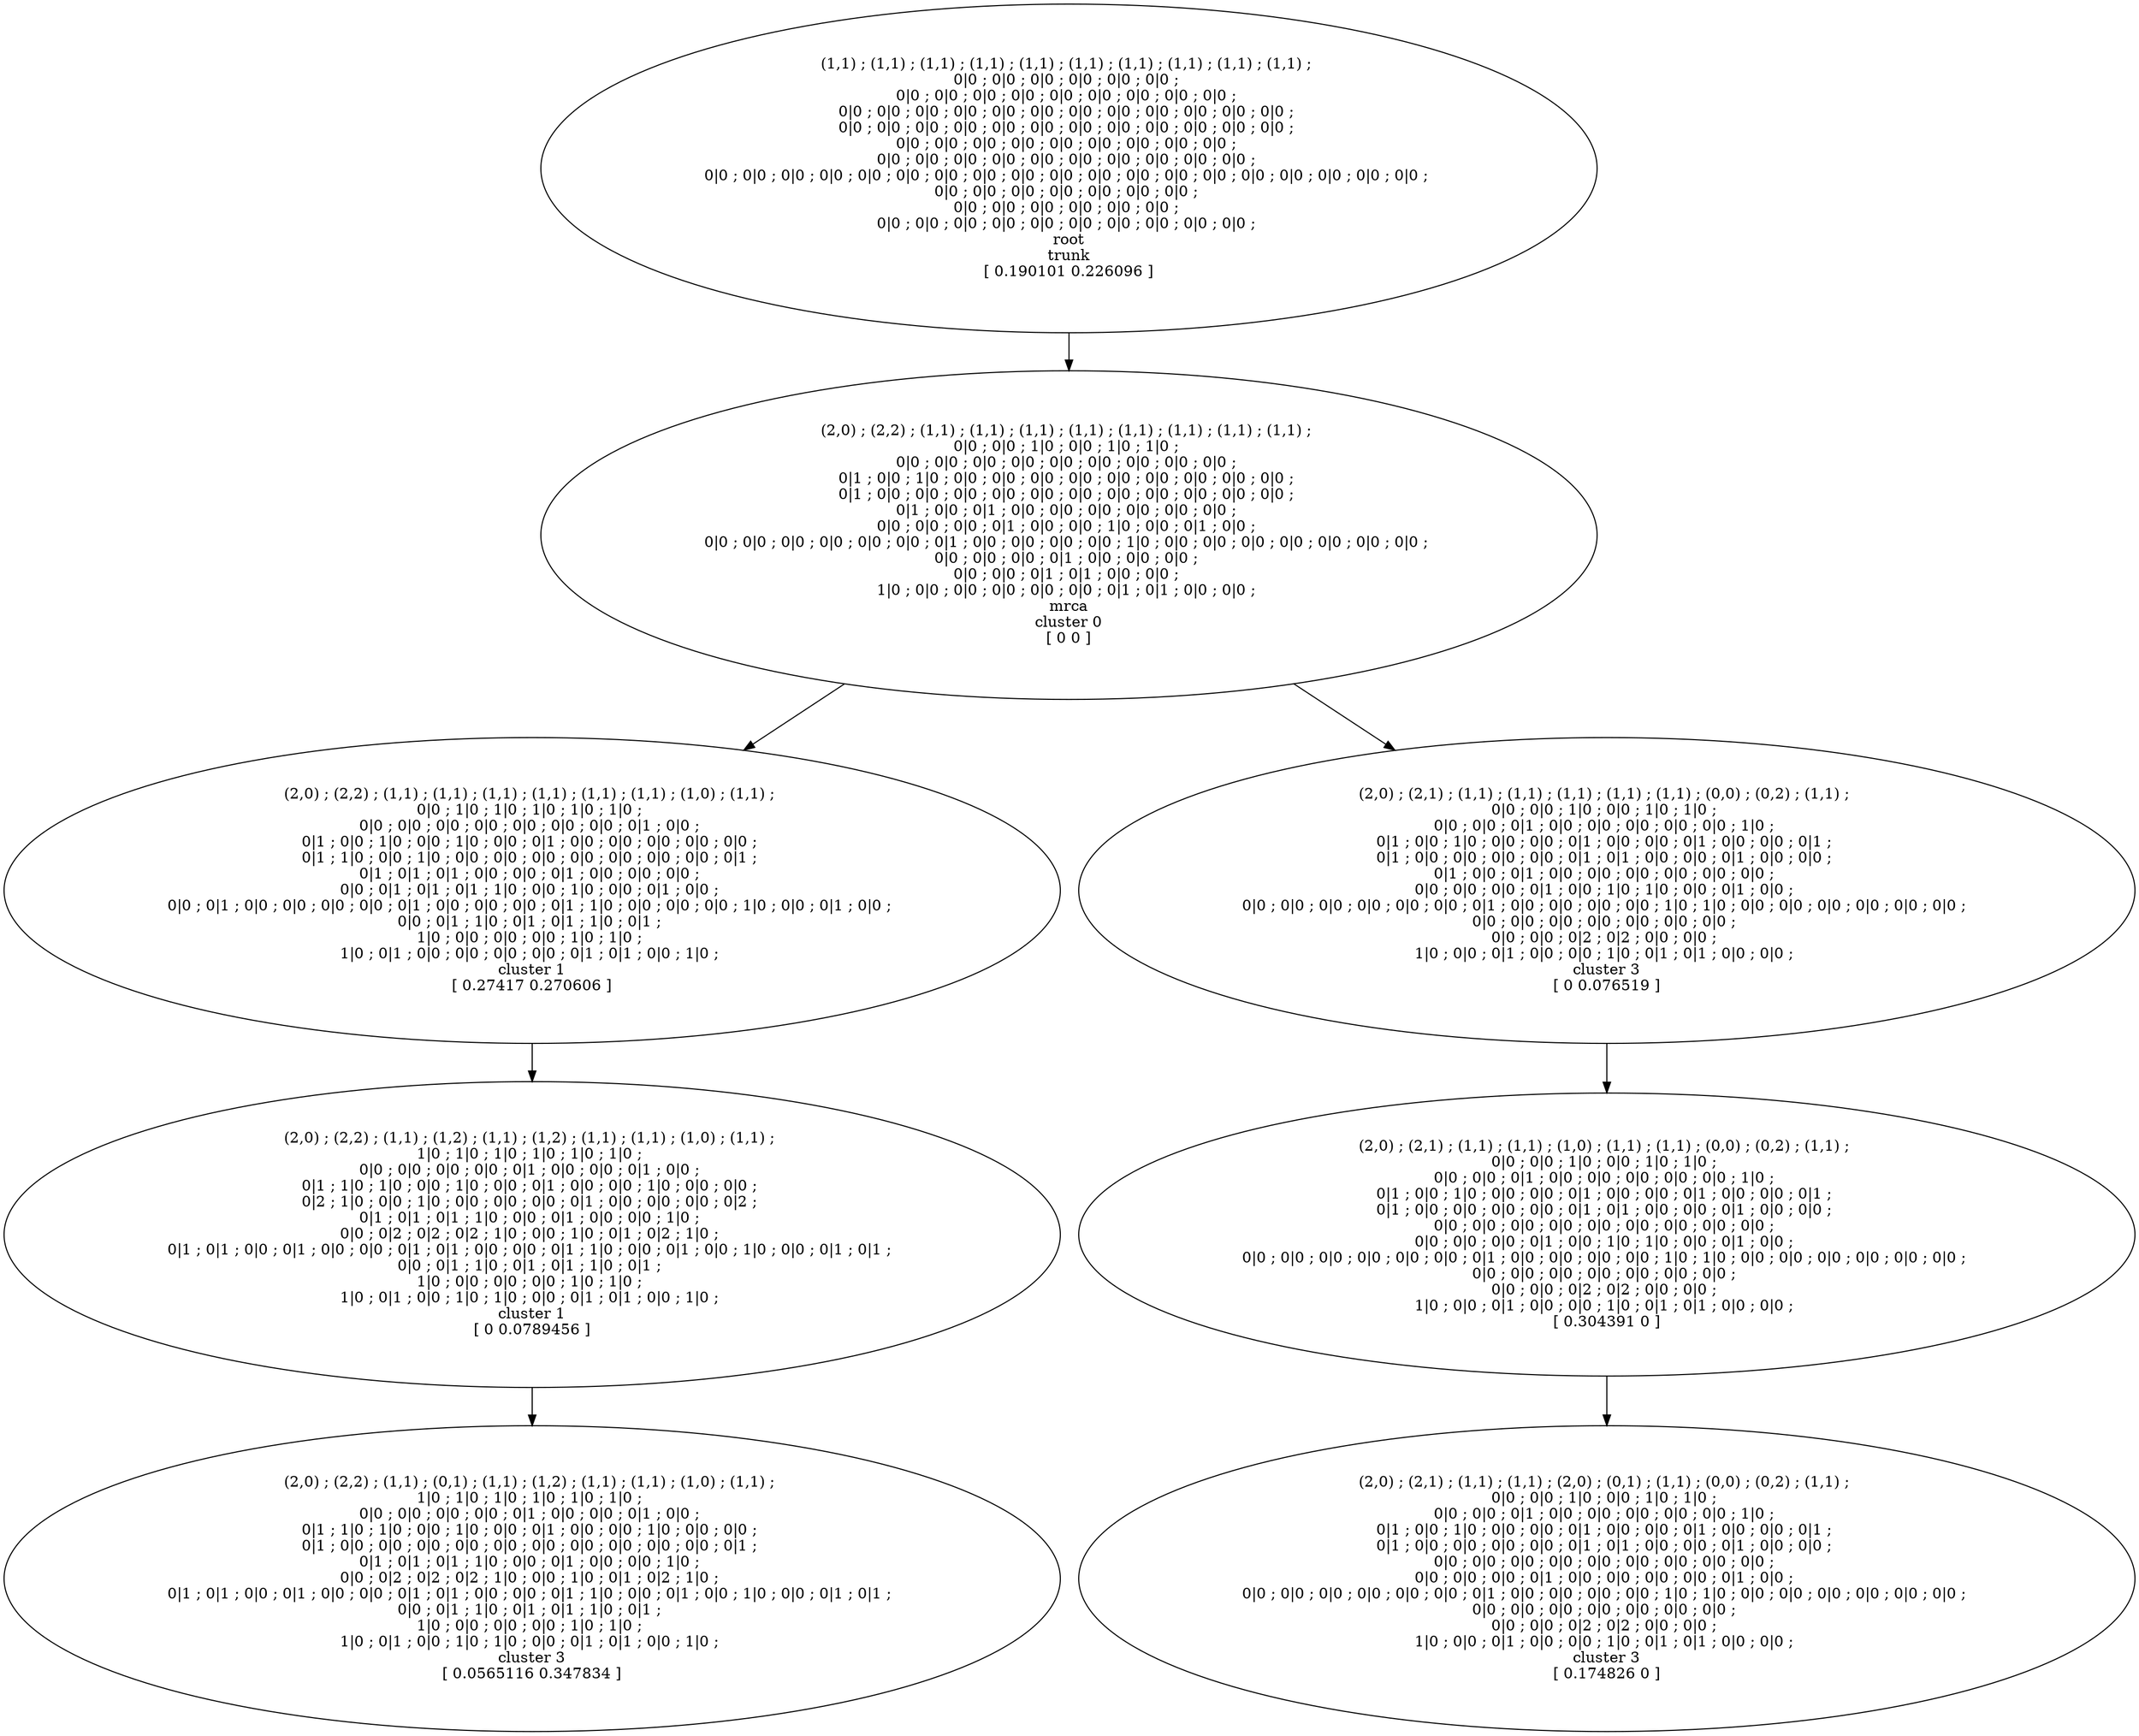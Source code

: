 digraph T {
	19 [label="(2,0) ; (2,2) ; (1,1) ; (1,2) ; (1,1) ; (1,2) ; (1,1) ; (1,1) ; (1,0) ; (1,1) ; \n1|0 ; 1|0 ; 1|0 ; 1|0 ; 1|0 ; 1|0 ; \n0|0 ; 0|0 ; 0|0 ; 0|0 ; 0|1 ; 0|0 ; 0|0 ; 0|1 ; 0|0 ; \n0|1 ; 1|0 ; 1|0 ; 0|0 ; 1|0 ; 0|0 ; 0|1 ; 0|0 ; 0|0 ; 1|0 ; 0|0 ; 0|0 ; \n0|2 ; 1|0 ; 0|0 ; 1|0 ; 0|0 ; 0|0 ; 0|0 ; 0|1 ; 0|0 ; 0|0 ; 0|0 ; 0|2 ; \n0|1 ; 0|1 ; 0|1 ; 1|0 ; 0|0 ; 0|1 ; 0|0 ; 0|0 ; 1|0 ; \n0|0 ; 0|2 ; 0|2 ; 0|2 ; 1|0 ; 0|0 ; 1|0 ; 0|1 ; 0|2 ; 1|0 ; \n0|1 ; 0|1 ; 0|0 ; 0|1 ; 0|0 ; 0|0 ; 0|1 ; 0|1 ; 0|0 ; 0|0 ; 0|1 ; 1|0 ; 0|0 ; 0|1 ; 0|0 ; 1|0 ; 0|0 ; 0|1 ; 0|1 ; \n0|0 ; 0|1 ; 1|0 ; 0|1 ; 0|1 ; 1|0 ; 0|1 ; \n1|0 ; 0|0 ; 0|0 ; 0|0 ; 1|0 ; 1|0 ; \n1|0 ; 0|1 ; 0|0 ; 1|0 ; 1|0 ; 0|0 ; 0|1 ; 0|1 ; 0|0 ; 1|0 ; \ncluster 1\n[ 0 0.0789456 ]"]
	15 [label="(2,0) ; (2,2) ; (1,1) ; (1,1) ; (1,1) ; (1,1) ; (1,1) ; (1,1) ; (1,1) ; (1,1) ; \n0|0 ; 0|0 ; 1|0 ; 0|0 ; 1|0 ; 1|0 ; \n0|0 ; 0|0 ; 0|0 ; 0|0 ; 0|0 ; 0|0 ; 0|0 ; 0|0 ; 0|0 ; \n0|1 ; 0|0 ; 1|0 ; 0|0 ; 0|0 ; 0|0 ; 0|0 ; 0|0 ; 0|0 ; 0|0 ; 0|0 ; 0|0 ; \n0|1 ; 0|0 ; 0|0 ; 0|0 ; 0|0 ; 0|0 ; 0|0 ; 0|0 ; 0|0 ; 0|0 ; 0|0 ; 0|0 ; \n0|1 ; 0|0 ; 0|1 ; 0|0 ; 0|0 ; 0|0 ; 0|0 ; 0|0 ; 0|0 ; \n0|0 ; 0|0 ; 0|0 ; 0|1 ; 0|0 ; 0|0 ; 1|0 ; 0|0 ; 0|1 ; 0|0 ; \n0|0 ; 0|0 ; 0|0 ; 0|0 ; 0|0 ; 0|0 ; 0|1 ; 0|0 ; 0|0 ; 0|0 ; 0|0 ; 1|0 ; 0|0 ; 0|0 ; 0|0 ; 0|0 ; 0|0 ; 0|0 ; 0|0 ; \n0|0 ; 0|0 ; 0|0 ; 0|1 ; 0|0 ; 0|0 ; 0|0 ; \n0|0 ; 0|0 ; 0|1 ; 0|1 ; 0|0 ; 0|0 ; \n1|0 ; 0|0 ; 0|0 ; 0|0 ; 0|0 ; 0|0 ; 0|1 ; 0|1 ; 0|0 ; 0|0 ; \nmrca\ncluster 0\n[ 0 0 ]"]
	13 [label="(2,0) ; (2,2) ; (1,1) ; (1,1) ; (1,1) ; (1,1) ; (1,1) ; (1,1) ; (1,0) ; (1,1) ; \n0|0 ; 1|0 ; 1|0 ; 1|0 ; 1|0 ; 1|0 ; \n0|0 ; 0|0 ; 0|0 ; 0|0 ; 0|0 ; 0|0 ; 0|0 ; 0|1 ; 0|0 ; \n0|1 ; 0|0 ; 1|0 ; 0|0 ; 1|0 ; 0|0 ; 0|1 ; 0|0 ; 0|0 ; 0|0 ; 0|0 ; 0|0 ; \n0|1 ; 1|0 ; 0|0 ; 1|0 ; 0|0 ; 0|0 ; 0|0 ; 0|0 ; 0|0 ; 0|0 ; 0|0 ; 0|1 ; \n0|1 ; 0|1 ; 0|1 ; 0|0 ; 0|0 ; 0|1 ; 0|0 ; 0|0 ; 0|0 ; \n0|0 ; 0|1 ; 0|1 ; 0|1 ; 1|0 ; 0|0 ; 1|0 ; 0|0 ; 0|1 ; 0|0 ; \n0|0 ; 0|1 ; 0|0 ; 0|0 ; 0|0 ; 0|0 ; 0|1 ; 0|0 ; 0|0 ; 0|0 ; 0|1 ; 1|0 ; 0|0 ; 0|0 ; 0|0 ; 1|0 ; 0|0 ; 0|1 ; 0|0 ; \n0|0 ; 0|1 ; 1|0 ; 0|1 ; 0|1 ; 1|0 ; 0|1 ; \n1|0 ; 0|0 ; 0|0 ; 0|0 ; 1|0 ; 1|0 ; \n1|0 ; 0|1 ; 0|0 ; 0|0 ; 0|0 ; 0|0 ; 0|1 ; 0|1 ; 0|0 ; 1|0 ; \ncluster 1\n[ 0.27417 0.270606 ]"]
	10 [label="(2,0) ; (2,2) ; (1,1) ; (0,1) ; (1,1) ; (1,2) ; (1,1) ; (1,1) ; (1,0) ; (1,1) ; \n1|0 ; 1|0 ; 1|0 ; 1|0 ; 1|0 ; 1|0 ; \n0|0 ; 0|0 ; 0|0 ; 0|0 ; 0|1 ; 0|0 ; 0|0 ; 0|1 ; 0|0 ; \n0|1 ; 1|0 ; 1|0 ; 0|0 ; 1|0 ; 0|0 ; 0|1 ; 0|0 ; 0|0 ; 1|0 ; 0|0 ; 0|0 ; \n0|1 ; 0|0 ; 0|0 ; 0|0 ; 0|0 ; 0|0 ; 0|0 ; 0|0 ; 0|0 ; 0|0 ; 0|0 ; 0|1 ; \n0|1 ; 0|1 ; 0|1 ; 1|0 ; 0|0 ; 0|1 ; 0|0 ; 0|0 ; 1|0 ; \n0|0 ; 0|2 ; 0|2 ; 0|2 ; 1|0 ; 0|0 ; 1|0 ; 0|1 ; 0|2 ; 1|0 ; \n0|1 ; 0|1 ; 0|0 ; 0|1 ; 0|0 ; 0|0 ; 0|1 ; 0|1 ; 0|0 ; 0|0 ; 0|1 ; 1|0 ; 0|0 ; 0|1 ; 0|0 ; 1|0 ; 0|0 ; 0|1 ; 0|1 ; \n0|0 ; 0|1 ; 1|0 ; 0|1 ; 0|1 ; 1|0 ; 0|1 ; \n1|0 ; 0|0 ; 0|0 ; 0|0 ; 1|0 ; 1|0 ; \n1|0 ; 0|1 ; 0|0 ; 1|0 ; 1|0 ; 0|0 ; 0|1 ; 0|1 ; 0|0 ; 1|0 ; \ncluster 3\n[ 0.0565116 0.347834 ]"]
	8 [label="(2,0) ; (2,1) ; (1,1) ; (1,1) ; (2,0) ; (0,1) ; (1,1) ; (0,0) ; (0,2) ; (1,1) ; \n0|0 ; 0|0 ; 1|0 ; 0|0 ; 1|0 ; 1|0 ; \n0|0 ; 0|0 ; 0|1 ; 0|0 ; 0|0 ; 0|0 ; 0|0 ; 0|0 ; 1|0 ; \n0|1 ; 0|0 ; 1|0 ; 0|0 ; 0|0 ; 0|1 ; 0|0 ; 0|0 ; 0|1 ; 0|0 ; 0|0 ; 0|1 ; \n0|1 ; 0|0 ; 0|0 ; 0|0 ; 0|0 ; 0|1 ; 0|1 ; 0|0 ; 0|0 ; 0|1 ; 0|0 ; 0|0 ; \n0|0 ; 0|0 ; 0|0 ; 0|0 ; 0|0 ; 0|0 ; 0|0 ; 0|0 ; 0|0 ; \n0|0 ; 0|0 ; 0|0 ; 0|1 ; 0|0 ; 0|0 ; 0|0 ; 0|0 ; 0|1 ; 0|0 ; \n0|0 ; 0|0 ; 0|0 ; 0|0 ; 0|0 ; 0|0 ; 0|1 ; 0|0 ; 0|0 ; 0|0 ; 0|0 ; 1|0 ; 1|0 ; 0|0 ; 0|0 ; 0|0 ; 0|0 ; 0|0 ; 0|0 ; \n0|0 ; 0|0 ; 0|0 ; 0|0 ; 0|0 ; 0|0 ; 0|0 ; \n0|0 ; 0|0 ; 0|2 ; 0|2 ; 0|0 ; 0|0 ; \n1|0 ; 0|0 ; 0|1 ; 0|0 ; 0|0 ; 1|0 ; 0|1 ; 0|1 ; 0|0 ; 0|0 ; \ncluster 3\n[ 0.174826 0 ]"]
	6 [label="(2,0) ; (2,1) ; (1,1) ; (1,1) ; (1,1) ; (1,1) ; (1,1) ; (0,0) ; (0,2) ; (1,1) ; \n0|0 ; 0|0 ; 1|0 ; 0|0 ; 1|0 ; 1|0 ; \n0|0 ; 0|0 ; 0|1 ; 0|0 ; 0|0 ; 0|0 ; 0|0 ; 0|0 ; 1|0 ; \n0|1 ; 0|0 ; 1|0 ; 0|0 ; 0|0 ; 0|1 ; 0|0 ; 0|0 ; 0|1 ; 0|0 ; 0|0 ; 0|1 ; \n0|1 ; 0|0 ; 0|0 ; 0|0 ; 0|0 ; 0|1 ; 0|1 ; 0|0 ; 0|0 ; 0|1 ; 0|0 ; 0|0 ; \n0|1 ; 0|0 ; 0|1 ; 0|0 ; 0|0 ; 0|0 ; 0|0 ; 0|0 ; 0|0 ; \n0|0 ; 0|0 ; 0|0 ; 0|1 ; 0|0 ; 1|0 ; 1|0 ; 0|0 ; 0|1 ; 0|0 ; \n0|0 ; 0|0 ; 0|0 ; 0|0 ; 0|0 ; 0|0 ; 0|1 ; 0|0 ; 0|0 ; 0|0 ; 0|0 ; 1|0 ; 1|0 ; 0|0 ; 0|0 ; 0|0 ; 0|0 ; 0|0 ; 0|0 ; \n0|0 ; 0|0 ; 0|0 ; 0|0 ; 0|0 ; 0|0 ; 0|0 ; \n0|0 ; 0|0 ; 0|2 ; 0|2 ; 0|0 ; 0|0 ; \n1|0 ; 0|0 ; 0|1 ; 0|0 ; 0|0 ; 1|0 ; 0|1 ; 0|1 ; 0|0 ; 0|0 ; \ncluster 3\n[ 0 0.076519 ]"]
	5 [label="(2,0) ; (2,1) ; (1,1) ; (1,1) ; (1,0) ; (1,1) ; (1,1) ; (0,0) ; (0,2) ; (1,1) ; \n0|0 ; 0|0 ; 1|0 ; 0|0 ; 1|0 ; 1|0 ; \n0|0 ; 0|0 ; 0|1 ; 0|0 ; 0|0 ; 0|0 ; 0|0 ; 0|0 ; 1|0 ; \n0|1 ; 0|0 ; 1|0 ; 0|0 ; 0|0 ; 0|1 ; 0|0 ; 0|0 ; 0|1 ; 0|0 ; 0|0 ; 0|1 ; \n0|1 ; 0|0 ; 0|0 ; 0|0 ; 0|0 ; 0|1 ; 0|1 ; 0|0 ; 0|0 ; 0|1 ; 0|0 ; 0|0 ; \n0|0 ; 0|0 ; 0|0 ; 0|0 ; 0|0 ; 0|0 ; 0|0 ; 0|0 ; 0|0 ; \n0|0 ; 0|0 ; 0|0 ; 0|1 ; 0|0 ; 1|0 ; 1|0 ; 0|0 ; 0|1 ; 0|0 ; \n0|0 ; 0|0 ; 0|0 ; 0|0 ; 0|0 ; 0|0 ; 0|1 ; 0|0 ; 0|0 ; 0|0 ; 0|0 ; 1|0 ; 1|0 ; 0|0 ; 0|0 ; 0|0 ; 0|0 ; 0|0 ; 0|0 ; \n0|0 ; 0|0 ; 0|0 ; 0|0 ; 0|0 ; 0|0 ; 0|0 ; \n0|0 ; 0|0 ; 0|2 ; 0|2 ; 0|0 ; 0|0 ; \n1|0 ; 0|0 ; 0|1 ; 0|0 ; 0|0 ; 1|0 ; 0|1 ; 0|1 ; 0|0 ; 0|0 ; \n[ 0.304391 0 ]"]
	0 [label="(1,1) ; (1,1) ; (1,1) ; (1,1) ; (1,1) ; (1,1) ; (1,1) ; (1,1) ; (1,1) ; (1,1) ; \n0|0 ; 0|0 ; 0|0 ; 0|0 ; 0|0 ; 0|0 ; \n0|0 ; 0|0 ; 0|0 ; 0|0 ; 0|0 ; 0|0 ; 0|0 ; 0|0 ; 0|0 ; \n0|0 ; 0|0 ; 0|0 ; 0|0 ; 0|0 ; 0|0 ; 0|0 ; 0|0 ; 0|0 ; 0|0 ; 0|0 ; 0|0 ; \n0|0 ; 0|0 ; 0|0 ; 0|0 ; 0|0 ; 0|0 ; 0|0 ; 0|0 ; 0|0 ; 0|0 ; 0|0 ; 0|0 ; \n0|0 ; 0|0 ; 0|0 ; 0|0 ; 0|0 ; 0|0 ; 0|0 ; 0|0 ; 0|0 ; \n0|0 ; 0|0 ; 0|0 ; 0|0 ; 0|0 ; 0|0 ; 0|0 ; 0|0 ; 0|0 ; 0|0 ; \n0|0 ; 0|0 ; 0|0 ; 0|0 ; 0|0 ; 0|0 ; 0|0 ; 0|0 ; 0|0 ; 0|0 ; 0|0 ; 0|0 ; 0|0 ; 0|0 ; 0|0 ; 0|0 ; 0|0 ; 0|0 ; 0|0 ; \n0|0 ; 0|0 ; 0|0 ; 0|0 ; 0|0 ; 0|0 ; 0|0 ; \n0|0 ; 0|0 ; 0|0 ; 0|0 ; 0|0 ; 0|0 ; \n0|0 ; 0|0 ; 0|0 ; 0|0 ; 0|0 ; 0|0 ; 0|0 ; 0|0 ; 0|0 ; 0|0 ; \nroot\ntrunk\n[ 0.190101 0.226096 ]"]
19 -> 10
15 -> 6
15 -> 13
13 -> 19
6 -> 5
5 -> 8
0 -> 15
}
